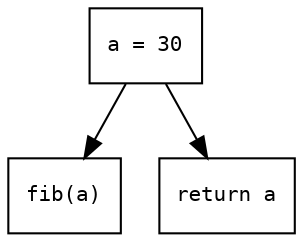 digraph DFG_main {
    node [shape=box, fontname="Courier", fontsize=10];
    edge [fontname="Courier", fontsize=10];

    op1 [label="a = 30"];
    op2 [label="fib(a)"];
    op3 [label="return a"];

    op1 -> op2;
    op1 -> op3;
}